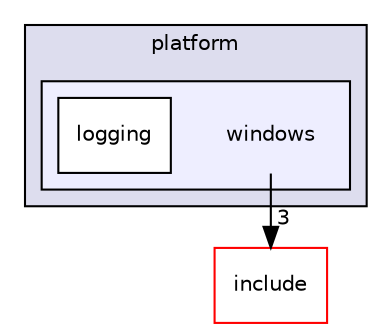 digraph "onnxruntime/onnxruntime/core/platform/windows" {
  compound=true
  node [ fontsize="10", fontname="Helvetica"];
  edge [ labelfontsize="10", labelfontname="Helvetica"];
  subgraph clusterdir_ea1fec5adcbc89be8516c79ccb696972 {
    graph [ bgcolor="#ddddee", pencolor="black", label="platform" fontname="Helvetica", fontsize="10", URL="dir_ea1fec5adcbc89be8516c79ccb696972.html"]
  subgraph clusterdir_408c5114752ba67ba3092c749d43705a {
    graph [ bgcolor="#eeeeff", pencolor="black", label="" URL="dir_408c5114752ba67ba3092c749d43705a.html"];
    dir_408c5114752ba67ba3092c749d43705a [shape=plaintext label="windows"];
    dir_d378c1f950889cec9e1bdd530c4521e0 [shape=box label="logging" color="black" fillcolor="white" style="filled" URL="dir_d378c1f950889cec9e1bdd530c4521e0.html"];
  }
  }
  dir_f44f875884e6b767c5658db22ccaab42 [shape=box label="include" fillcolor="white" style="filled" color="red" URL="dir_f44f875884e6b767c5658db22ccaab42.html"];
  dir_408c5114752ba67ba3092c749d43705a->dir_f44f875884e6b767c5658db22ccaab42 [headlabel="3", labeldistance=1.5 headhref="dir_000043_000008.html"];
}
